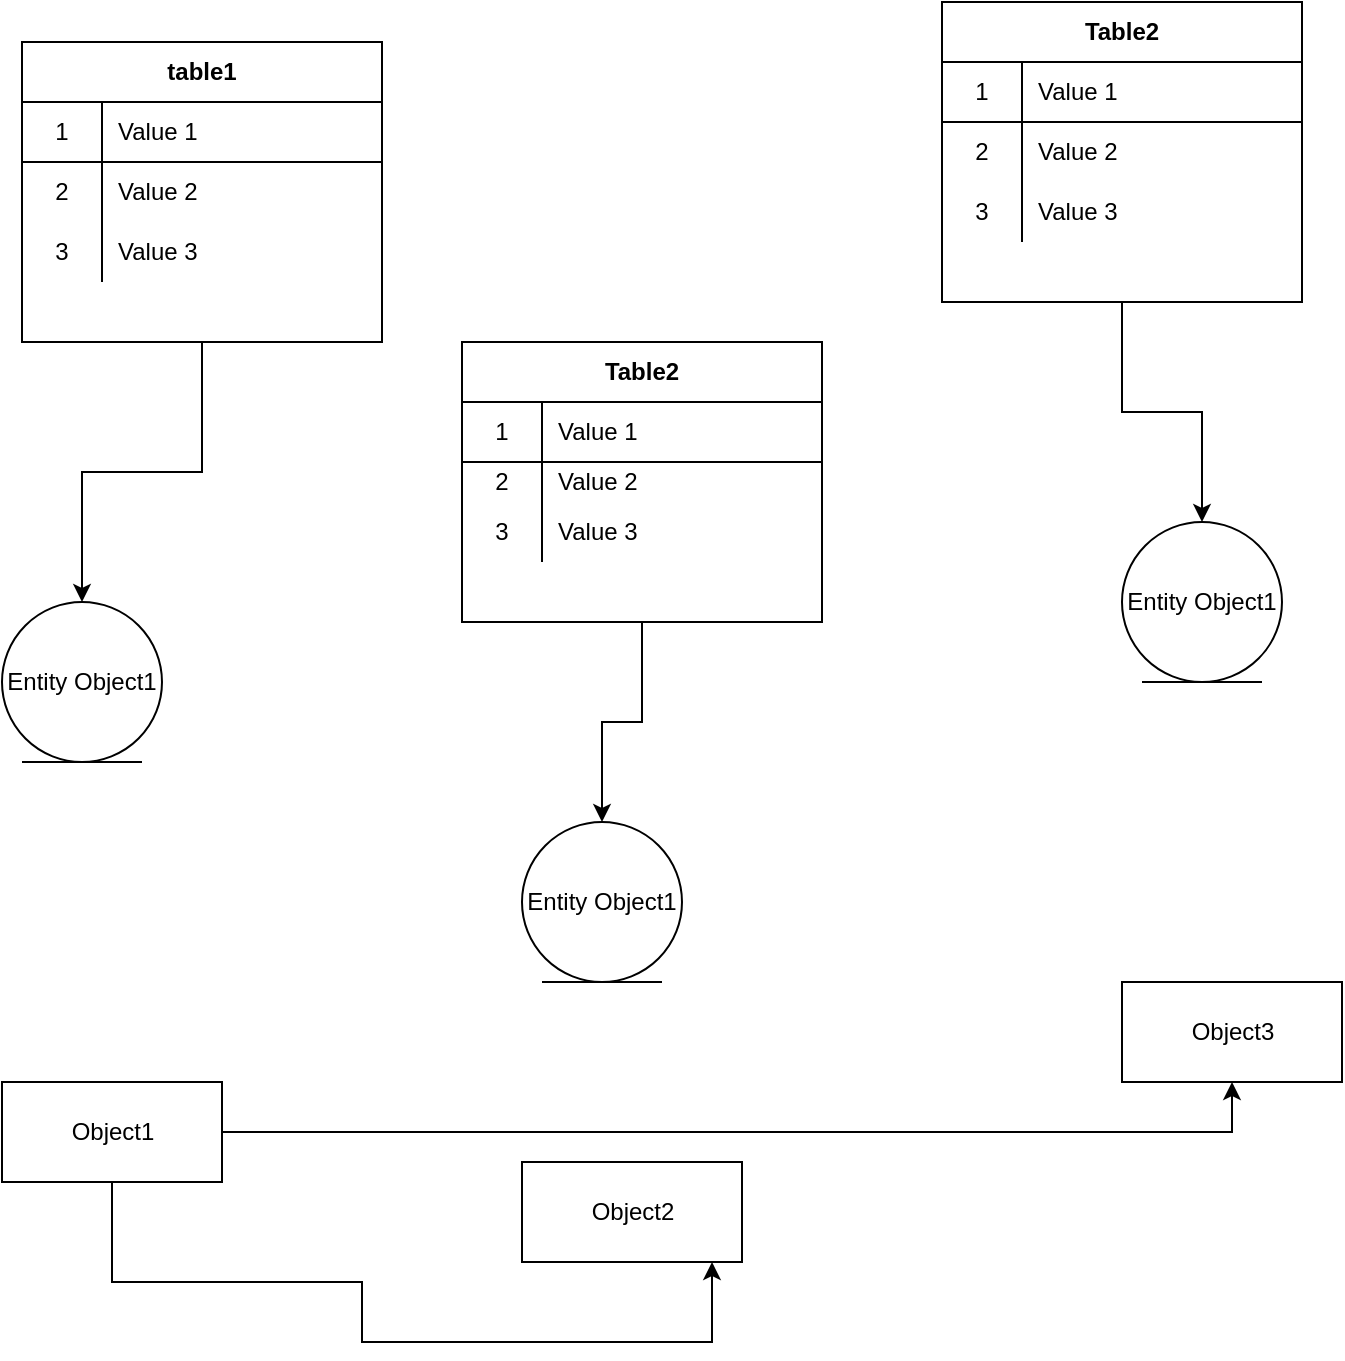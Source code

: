 <mxfile version="14.6.0" type="github">
  <diagram id="C5RBs43oDa-KdzZeNtuy" name="Page-1">
    <mxGraphModel dx="1368" dy="762" grid="1" gridSize="10" guides="1" tooltips="1" connect="1" arrows="1" fold="1" page="1" pageScale="1" pageWidth="827" pageHeight="1169" math="0" shadow="0">
      <root>
        <mxCell id="WIyWlLk6GJQsqaUBKTNV-0" />
        <mxCell id="WIyWlLk6GJQsqaUBKTNV-1" parent="WIyWlLk6GJQsqaUBKTNV-0" />
        <mxCell id="lnpDh__COfv1P-9ucC4--9" value="Entity Object1" style="ellipse;shape=umlEntity;whiteSpace=wrap;html=1;" vertex="1" parent="WIyWlLk6GJQsqaUBKTNV-1">
          <mxGeometry x="90" y="670" width="80" height="80" as="geometry" />
        </mxCell>
        <mxCell id="lnpDh__COfv1P-9ucC4--36" style="edgeStyle=orthogonalEdgeStyle;rounded=0;orthogonalLoop=1;jettySize=auto;html=1;exitX=0.5;exitY=1;exitDx=0;exitDy=0;entryX=0.5;entryY=0;entryDx=0;entryDy=0;" edge="1" parent="WIyWlLk6GJQsqaUBKTNV-1" source="lnpDh__COfv1P-9ucC4--10" target="lnpDh__COfv1P-9ucC4--9">
          <mxGeometry relative="1" as="geometry" />
        </mxCell>
        <mxCell id="lnpDh__COfv1P-9ucC4--10" value="table1" style="shape=table;html=1;whiteSpace=wrap;startSize=30;container=1;collapsible=0;childLayout=tableLayout;fixedRows=1;rowLines=0;fontStyle=1;align=center;" vertex="1" parent="WIyWlLk6GJQsqaUBKTNV-1">
          <mxGeometry x="100" y="390" width="180" height="150" as="geometry" />
        </mxCell>
        <mxCell id="lnpDh__COfv1P-9ucC4--11" value="" style="shape=partialRectangle;html=1;whiteSpace=wrap;collapsible=0;dropTarget=0;pointerEvents=0;fillColor=none;top=0;left=0;bottom=1;right=0;points=[[0,0.5],[1,0.5]];portConstraint=eastwest;" vertex="1" parent="lnpDh__COfv1P-9ucC4--10">
          <mxGeometry y="30" width="180" height="30" as="geometry" />
        </mxCell>
        <mxCell id="lnpDh__COfv1P-9ucC4--12" value="1" style="shape=partialRectangle;html=1;whiteSpace=wrap;connectable=0;fillColor=none;top=0;left=0;bottom=0;right=0;overflow=hidden;" vertex="1" parent="lnpDh__COfv1P-9ucC4--11">
          <mxGeometry width="40" height="30" as="geometry" />
        </mxCell>
        <mxCell id="lnpDh__COfv1P-9ucC4--13" value="Value 1" style="shape=partialRectangle;html=1;whiteSpace=wrap;connectable=0;fillColor=none;top=0;left=0;bottom=0;right=0;align=left;spacingLeft=6;overflow=hidden;" vertex="1" parent="lnpDh__COfv1P-9ucC4--11">
          <mxGeometry x="40" width="140" height="30" as="geometry" />
        </mxCell>
        <mxCell id="lnpDh__COfv1P-9ucC4--14" value="" style="shape=partialRectangle;html=1;whiteSpace=wrap;collapsible=0;dropTarget=0;pointerEvents=0;fillColor=none;top=0;left=0;bottom=0;right=0;points=[[0,0.5],[1,0.5]];portConstraint=eastwest;" vertex="1" parent="lnpDh__COfv1P-9ucC4--10">
          <mxGeometry y="60" width="180" height="30" as="geometry" />
        </mxCell>
        <mxCell id="lnpDh__COfv1P-9ucC4--15" value="2" style="shape=partialRectangle;html=1;whiteSpace=wrap;connectable=0;fillColor=none;top=0;left=0;bottom=0;right=0;overflow=hidden;" vertex="1" parent="lnpDh__COfv1P-9ucC4--14">
          <mxGeometry width="40" height="30" as="geometry" />
        </mxCell>
        <mxCell id="lnpDh__COfv1P-9ucC4--16" value="Value 2" style="shape=partialRectangle;html=1;whiteSpace=wrap;connectable=0;fillColor=none;top=0;left=0;bottom=0;right=0;align=left;spacingLeft=6;overflow=hidden;" vertex="1" parent="lnpDh__COfv1P-9ucC4--14">
          <mxGeometry x="40" width="140" height="30" as="geometry" />
        </mxCell>
        <mxCell id="lnpDh__COfv1P-9ucC4--17" value="" style="shape=partialRectangle;html=1;whiteSpace=wrap;collapsible=0;dropTarget=0;pointerEvents=0;fillColor=none;top=0;left=0;bottom=0;right=0;points=[[0,0.5],[1,0.5]];portConstraint=eastwest;" vertex="1" parent="lnpDh__COfv1P-9ucC4--10">
          <mxGeometry y="90" width="180" height="30" as="geometry" />
        </mxCell>
        <mxCell id="lnpDh__COfv1P-9ucC4--18" value="3" style="shape=partialRectangle;html=1;whiteSpace=wrap;connectable=0;fillColor=none;top=0;left=0;bottom=0;right=0;overflow=hidden;" vertex="1" parent="lnpDh__COfv1P-9ucC4--17">
          <mxGeometry width="40" height="30" as="geometry" />
        </mxCell>
        <mxCell id="lnpDh__COfv1P-9ucC4--19" value="Value 3" style="shape=partialRectangle;html=1;whiteSpace=wrap;connectable=0;fillColor=none;top=0;left=0;bottom=0;right=0;align=left;spacingLeft=6;overflow=hidden;" vertex="1" parent="lnpDh__COfv1P-9ucC4--17">
          <mxGeometry x="40" width="140" height="30" as="geometry" />
        </mxCell>
        <mxCell id="lnpDh__COfv1P-9ucC4--37" style="edgeStyle=orthogonalEdgeStyle;rounded=0;orthogonalLoop=1;jettySize=auto;html=1;exitX=0.5;exitY=1;exitDx=0;exitDy=0;entryX=0.5;entryY=0;entryDx=0;entryDy=0;" edge="1" parent="WIyWlLk6GJQsqaUBKTNV-1" source="lnpDh__COfv1P-9ucC4--21" target="lnpDh__COfv1P-9ucC4--33">
          <mxGeometry relative="1" as="geometry" />
        </mxCell>
        <mxCell id="lnpDh__COfv1P-9ucC4--21" value="Table2" style="shape=table;html=1;whiteSpace=wrap;startSize=30;container=1;collapsible=0;childLayout=tableLayout;fixedRows=1;rowLines=0;fontStyle=1;align=center;" vertex="1" parent="WIyWlLk6GJQsqaUBKTNV-1">
          <mxGeometry x="560" y="370" width="180" height="150" as="geometry" />
        </mxCell>
        <mxCell id="lnpDh__COfv1P-9ucC4--22" value="" style="shape=partialRectangle;html=1;whiteSpace=wrap;collapsible=0;dropTarget=0;pointerEvents=0;fillColor=none;top=0;left=0;bottom=1;right=0;points=[[0,0.5],[1,0.5]];portConstraint=eastwest;" vertex="1" parent="lnpDh__COfv1P-9ucC4--21">
          <mxGeometry y="30" width="180" height="30" as="geometry" />
        </mxCell>
        <mxCell id="lnpDh__COfv1P-9ucC4--23" value="1" style="shape=partialRectangle;html=1;whiteSpace=wrap;connectable=0;fillColor=none;top=0;left=0;bottom=0;right=0;overflow=hidden;" vertex="1" parent="lnpDh__COfv1P-9ucC4--22">
          <mxGeometry width="40" height="30" as="geometry" />
        </mxCell>
        <mxCell id="lnpDh__COfv1P-9ucC4--24" value="Value 1" style="shape=partialRectangle;html=1;whiteSpace=wrap;connectable=0;fillColor=none;top=0;left=0;bottom=0;right=0;align=left;spacingLeft=6;overflow=hidden;" vertex="1" parent="lnpDh__COfv1P-9ucC4--22">
          <mxGeometry x="40" width="140" height="30" as="geometry" />
        </mxCell>
        <mxCell id="lnpDh__COfv1P-9ucC4--25" value="" style="shape=partialRectangle;html=1;whiteSpace=wrap;collapsible=0;dropTarget=0;pointerEvents=0;fillColor=none;top=0;left=0;bottom=0;right=0;points=[[0,0.5],[1,0.5]];portConstraint=eastwest;" vertex="1" parent="lnpDh__COfv1P-9ucC4--21">
          <mxGeometry y="60" width="180" height="30" as="geometry" />
        </mxCell>
        <mxCell id="lnpDh__COfv1P-9ucC4--26" value="2" style="shape=partialRectangle;html=1;whiteSpace=wrap;connectable=0;fillColor=none;top=0;left=0;bottom=0;right=0;overflow=hidden;" vertex="1" parent="lnpDh__COfv1P-9ucC4--25">
          <mxGeometry width="40" height="30" as="geometry" />
        </mxCell>
        <mxCell id="lnpDh__COfv1P-9ucC4--27" value="Value 2" style="shape=partialRectangle;html=1;whiteSpace=wrap;connectable=0;fillColor=none;top=0;left=0;bottom=0;right=0;align=left;spacingLeft=6;overflow=hidden;" vertex="1" parent="lnpDh__COfv1P-9ucC4--25">
          <mxGeometry x="40" width="140" height="30" as="geometry" />
        </mxCell>
        <mxCell id="lnpDh__COfv1P-9ucC4--28" value="" style="shape=partialRectangle;html=1;whiteSpace=wrap;collapsible=0;dropTarget=0;pointerEvents=0;fillColor=none;top=0;left=0;bottom=0;right=0;points=[[0,0.5],[1,0.5]];portConstraint=eastwest;" vertex="1" parent="lnpDh__COfv1P-9ucC4--21">
          <mxGeometry y="90" width="180" height="30" as="geometry" />
        </mxCell>
        <mxCell id="lnpDh__COfv1P-9ucC4--29" value="3" style="shape=partialRectangle;html=1;whiteSpace=wrap;connectable=0;fillColor=none;top=0;left=0;bottom=0;right=0;overflow=hidden;" vertex="1" parent="lnpDh__COfv1P-9ucC4--28">
          <mxGeometry width="40" height="30" as="geometry" />
        </mxCell>
        <mxCell id="lnpDh__COfv1P-9ucC4--30" value="Value 3" style="shape=partialRectangle;html=1;whiteSpace=wrap;connectable=0;fillColor=none;top=0;left=0;bottom=0;right=0;align=left;spacingLeft=6;overflow=hidden;" vertex="1" parent="lnpDh__COfv1P-9ucC4--28">
          <mxGeometry x="40" width="140" height="30" as="geometry" />
        </mxCell>
        <mxCell id="lnpDh__COfv1P-9ucC4--33" value="Entity Object1" style="ellipse;shape=umlEntity;whiteSpace=wrap;html=1;" vertex="1" parent="WIyWlLk6GJQsqaUBKTNV-1">
          <mxGeometry x="650" y="630" width="80" height="80" as="geometry" />
        </mxCell>
        <mxCell id="lnpDh__COfv1P-9ucC4--34" value="Entity Object1" style="ellipse;shape=umlEntity;whiteSpace=wrap;html=1;" vertex="1" parent="WIyWlLk6GJQsqaUBKTNV-1">
          <mxGeometry x="350" y="780" width="80" height="80" as="geometry" />
        </mxCell>
        <mxCell id="lnpDh__COfv1P-9ucC4--48" style="edgeStyle=orthogonalEdgeStyle;rounded=0;orthogonalLoop=1;jettySize=auto;html=1;" edge="1" parent="WIyWlLk6GJQsqaUBKTNV-1" source="lnpDh__COfv1P-9ucC4--38" target="lnpDh__COfv1P-9ucC4--34">
          <mxGeometry relative="1" as="geometry" />
        </mxCell>
        <mxCell id="lnpDh__COfv1P-9ucC4--38" value="Table2" style="shape=table;html=1;whiteSpace=wrap;startSize=30;container=1;collapsible=0;childLayout=tableLayout;fixedRows=1;rowLines=0;fontStyle=1;align=center;" vertex="1" parent="WIyWlLk6GJQsqaUBKTNV-1">
          <mxGeometry x="320" y="540" width="180" height="140" as="geometry" />
        </mxCell>
        <mxCell id="lnpDh__COfv1P-9ucC4--39" value="" style="shape=partialRectangle;html=1;whiteSpace=wrap;collapsible=0;dropTarget=0;pointerEvents=0;fillColor=none;top=0;left=0;bottom=1;right=0;points=[[0,0.5],[1,0.5]];portConstraint=eastwest;" vertex="1" parent="lnpDh__COfv1P-9ucC4--38">
          <mxGeometry y="30" width="180" height="30" as="geometry" />
        </mxCell>
        <mxCell id="lnpDh__COfv1P-9ucC4--40" value="1" style="shape=partialRectangle;html=1;whiteSpace=wrap;connectable=0;fillColor=none;top=0;left=0;bottom=0;right=0;overflow=hidden;" vertex="1" parent="lnpDh__COfv1P-9ucC4--39">
          <mxGeometry width="40" height="30" as="geometry" />
        </mxCell>
        <mxCell id="lnpDh__COfv1P-9ucC4--41" value="Value 1" style="shape=partialRectangle;html=1;whiteSpace=wrap;connectable=0;fillColor=none;top=0;left=0;bottom=0;right=0;align=left;spacingLeft=6;overflow=hidden;" vertex="1" parent="lnpDh__COfv1P-9ucC4--39">
          <mxGeometry x="40" width="140" height="30" as="geometry" />
        </mxCell>
        <mxCell id="lnpDh__COfv1P-9ucC4--42" value="" style="shape=partialRectangle;html=1;whiteSpace=wrap;collapsible=0;dropTarget=0;pointerEvents=0;fillColor=none;top=0;left=0;bottom=0;right=0;points=[[0,0.5],[1,0.5]];portConstraint=eastwest;" vertex="1" parent="lnpDh__COfv1P-9ucC4--38">
          <mxGeometry y="60" width="180" height="20" as="geometry" />
        </mxCell>
        <mxCell id="lnpDh__COfv1P-9ucC4--43" value="2" style="shape=partialRectangle;html=1;whiteSpace=wrap;connectable=0;fillColor=none;top=0;left=0;bottom=0;right=0;overflow=hidden;" vertex="1" parent="lnpDh__COfv1P-9ucC4--42">
          <mxGeometry width="40" height="20" as="geometry" />
        </mxCell>
        <mxCell id="lnpDh__COfv1P-9ucC4--44" value="Value 2" style="shape=partialRectangle;html=1;whiteSpace=wrap;connectable=0;fillColor=none;top=0;left=0;bottom=0;right=0;align=left;spacingLeft=6;overflow=hidden;" vertex="1" parent="lnpDh__COfv1P-9ucC4--42">
          <mxGeometry x="40" width="140" height="20" as="geometry" />
        </mxCell>
        <mxCell id="lnpDh__COfv1P-9ucC4--45" value="" style="shape=partialRectangle;html=1;whiteSpace=wrap;collapsible=0;dropTarget=0;pointerEvents=0;fillColor=none;top=0;left=0;bottom=0;right=0;points=[[0,0.5],[1,0.5]];portConstraint=eastwest;" vertex="1" parent="lnpDh__COfv1P-9ucC4--38">
          <mxGeometry y="80" width="180" height="30" as="geometry" />
        </mxCell>
        <mxCell id="lnpDh__COfv1P-9ucC4--46" value="3" style="shape=partialRectangle;html=1;whiteSpace=wrap;connectable=0;fillColor=none;top=0;left=0;bottom=0;right=0;overflow=hidden;" vertex="1" parent="lnpDh__COfv1P-9ucC4--45">
          <mxGeometry width="40" height="30" as="geometry" />
        </mxCell>
        <mxCell id="lnpDh__COfv1P-9ucC4--47" value="Value 3" style="shape=partialRectangle;html=1;whiteSpace=wrap;connectable=0;fillColor=none;top=0;left=0;bottom=0;right=0;align=left;spacingLeft=6;overflow=hidden;" vertex="1" parent="lnpDh__COfv1P-9ucC4--45">
          <mxGeometry x="40" width="140" height="30" as="geometry" />
        </mxCell>
        <mxCell id="lnpDh__COfv1P-9ucC4--52" style="edgeStyle=orthogonalEdgeStyle;rounded=0;orthogonalLoop=1;jettySize=auto;html=1;exitX=0.5;exitY=1;exitDx=0;exitDy=0;" edge="1" parent="WIyWlLk6GJQsqaUBKTNV-1" source="lnpDh__COfv1P-9ucC4--49" target="lnpDh__COfv1P-9ucC4--50">
          <mxGeometry relative="1" as="geometry">
            <mxPoint x="140" y="1040" as="targetPoint" />
            <Array as="points">
              <mxPoint x="145" y="1010" />
              <mxPoint x="270" y="1010" />
              <mxPoint x="270" y="1040" />
              <mxPoint x="445" y="1040" />
            </Array>
          </mxGeometry>
        </mxCell>
        <mxCell id="lnpDh__COfv1P-9ucC4--53" style="edgeStyle=orthogonalEdgeStyle;rounded=0;orthogonalLoop=1;jettySize=auto;html=1;exitX=1;exitY=0.5;exitDx=0;exitDy=0;entryX=0.5;entryY=1;entryDx=0;entryDy=0;" edge="1" parent="WIyWlLk6GJQsqaUBKTNV-1" source="lnpDh__COfv1P-9ucC4--49" target="lnpDh__COfv1P-9ucC4--51">
          <mxGeometry relative="1" as="geometry" />
        </mxCell>
        <mxCell id="lnpDh__COfv1P-9ucC4--49" value="Object1" style="html=1;" vertex="1" parent="WIyWlLk6GJQsqaUBKTNV-1">
          <mxGeometry x="90" y="910" width="110" height="50" as="geometry" />
        </mxCell>
        <mxCell id="lnpDh__COfv1P-9ucC4--50" value="Object2" style="html=1;" vertex="1" parent="WIyWlLk6GJQsqaUBKTNV-1">
          <mxGeometry x="350" y="950" width="110" height="50" as="geometry" />
        </mxCell>
        <mxCell id="lnpDh__COfv1P-9ucC4--51" value="Object3" style="html=1;" vertex="1" parent="WIyWlLk6GJQsqaUBKTNV-1">
          <mxGeometry x="650" y="860" width="110" height="50" as="geometry" />
        </mxCell>
      </root>
    </mxGraphModel>
  </diagram>
</mxfile>
